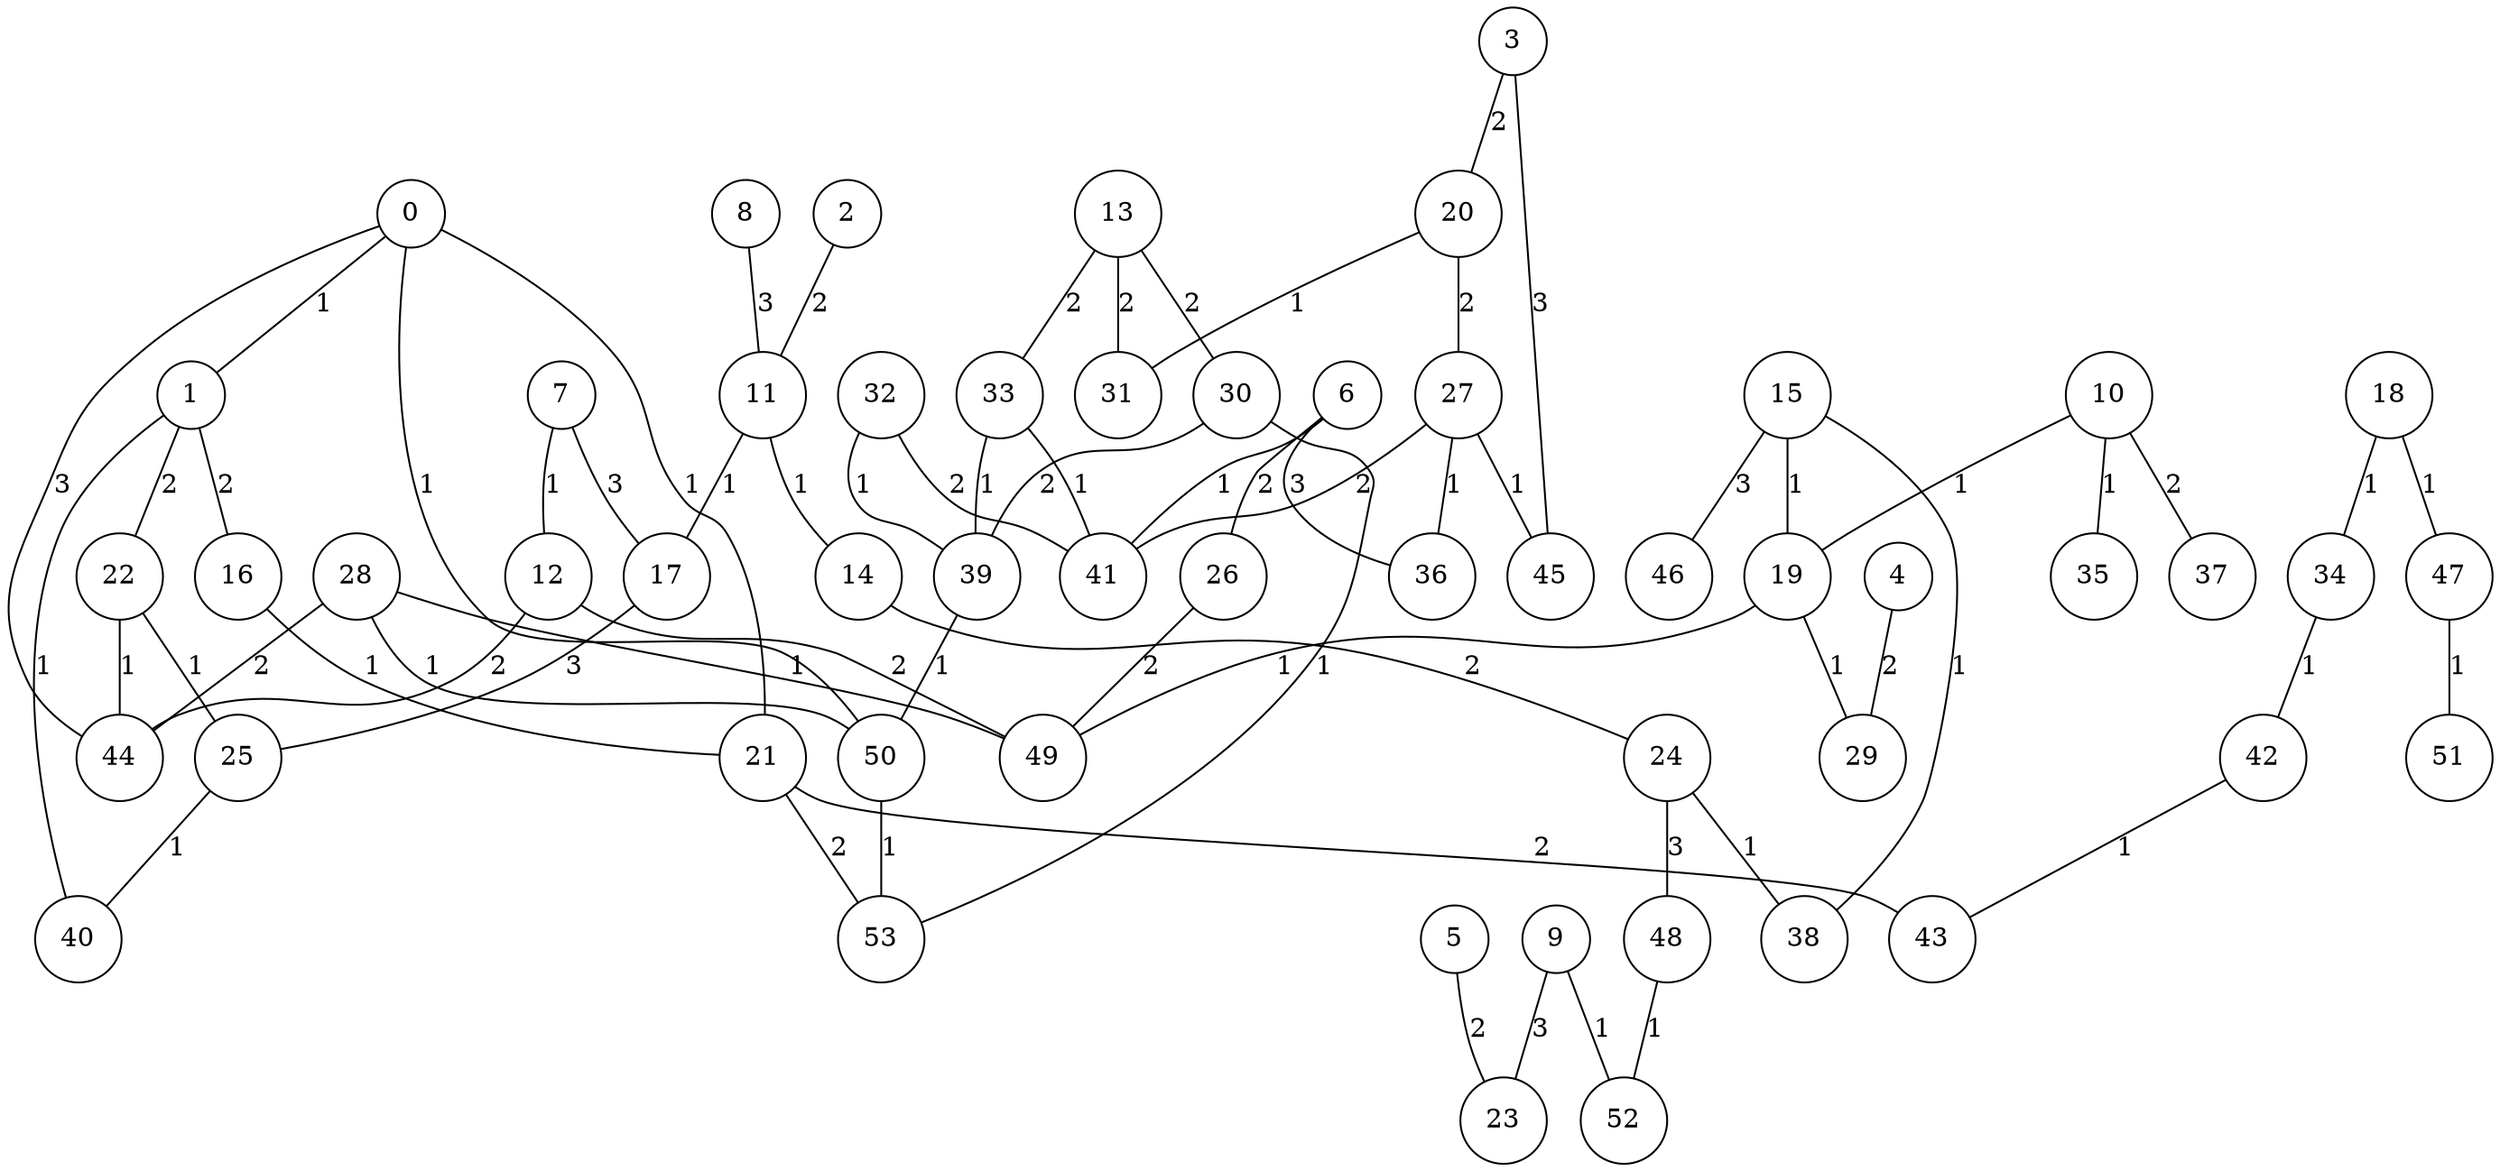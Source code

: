 graph qubit_interaction_graph {
    node [shape=circle];
    0 -- 1 [label=1];
    0 -- 50 [label=1];
    0 -- 21 [label=1];
    0 -- 44 [label=3];
    1 -- 16 [label=2];
    1 -- 40 [label=1];
    1 -- 22 [label=2];
    2 -- 11 [label=2];
    3 -- 20 [label=2];
    3 -- 45 [label=3];
    4 -- 29 [label=2];
    5 -- 23 [label=2];
    6 -- 36 [label=3];
    6 -- 41 [label=1];
    6 -- 26 [label=2];
    7 -- 17 [label=3];
    7 -- 12 [label=1];
    8 -- 11 [label=3];
    9 -- 23 [label=3];
    9 -- 52 [label=1];
    10 -- 35 [label=1];
    10 -- 19 [label=1];
    10 -- 37 [label=2];
    11 -- 17 [label=1];
    11 -- 14 [label=1];
    12 -- 44 [label=2];
    12 -- 49 [label=2];
    13 -- 31 [label=2];
    13 -- 30 [label=2];
    13 -- 33 [label=2];
    14 -- 24 [label=2];
    15 -- 46 [label=3];
    15 -- 19 [label=1];
    15 -- 38 [label=1];
    16 -- 21 [label=1];
    17 -- 25 [label=3];
    18 -- 47 [label=1];
    18 -- 34 [label=1];
    19 -- 49 [label=1];
    19 -- 29 [label=1];
    20 -- 27 [label=2];
    20 -- 31 [label=1];
    21 -- 53 [label=2];
    21 -- 43 [label=2];
    22 -- 25 [label=1];
    22 -- 44 [label=1];
    24 -- 38 [label=1];
    24 -- 48 [label=3];
    25 -- 40 [label=1];
    26 -- 49 [label=2];
    27 -- 41 [label=2];
    27 -- 45 [label=1];
    27 -- 36 [label=1];
    28 -- 44 [label=2];
    28 -- 49 [label=1];
    28 -- 50 [label=1];
    30 -- 39 [label=2];
    30 -- 53 [label=1];
    32 -- 41 [label=2];
    32 -- 39 [label=1];
    33 -- 39 [label=1];
    33 -- 41 [label=1];
    34 -- 42 [label=1];
    39 -- 50 [label=1];
    42 -- 43 [label=1];
    47 -- 51 [label=1];
    48 -- 52 [label=1];
    50 -- 53 [label=1];
}